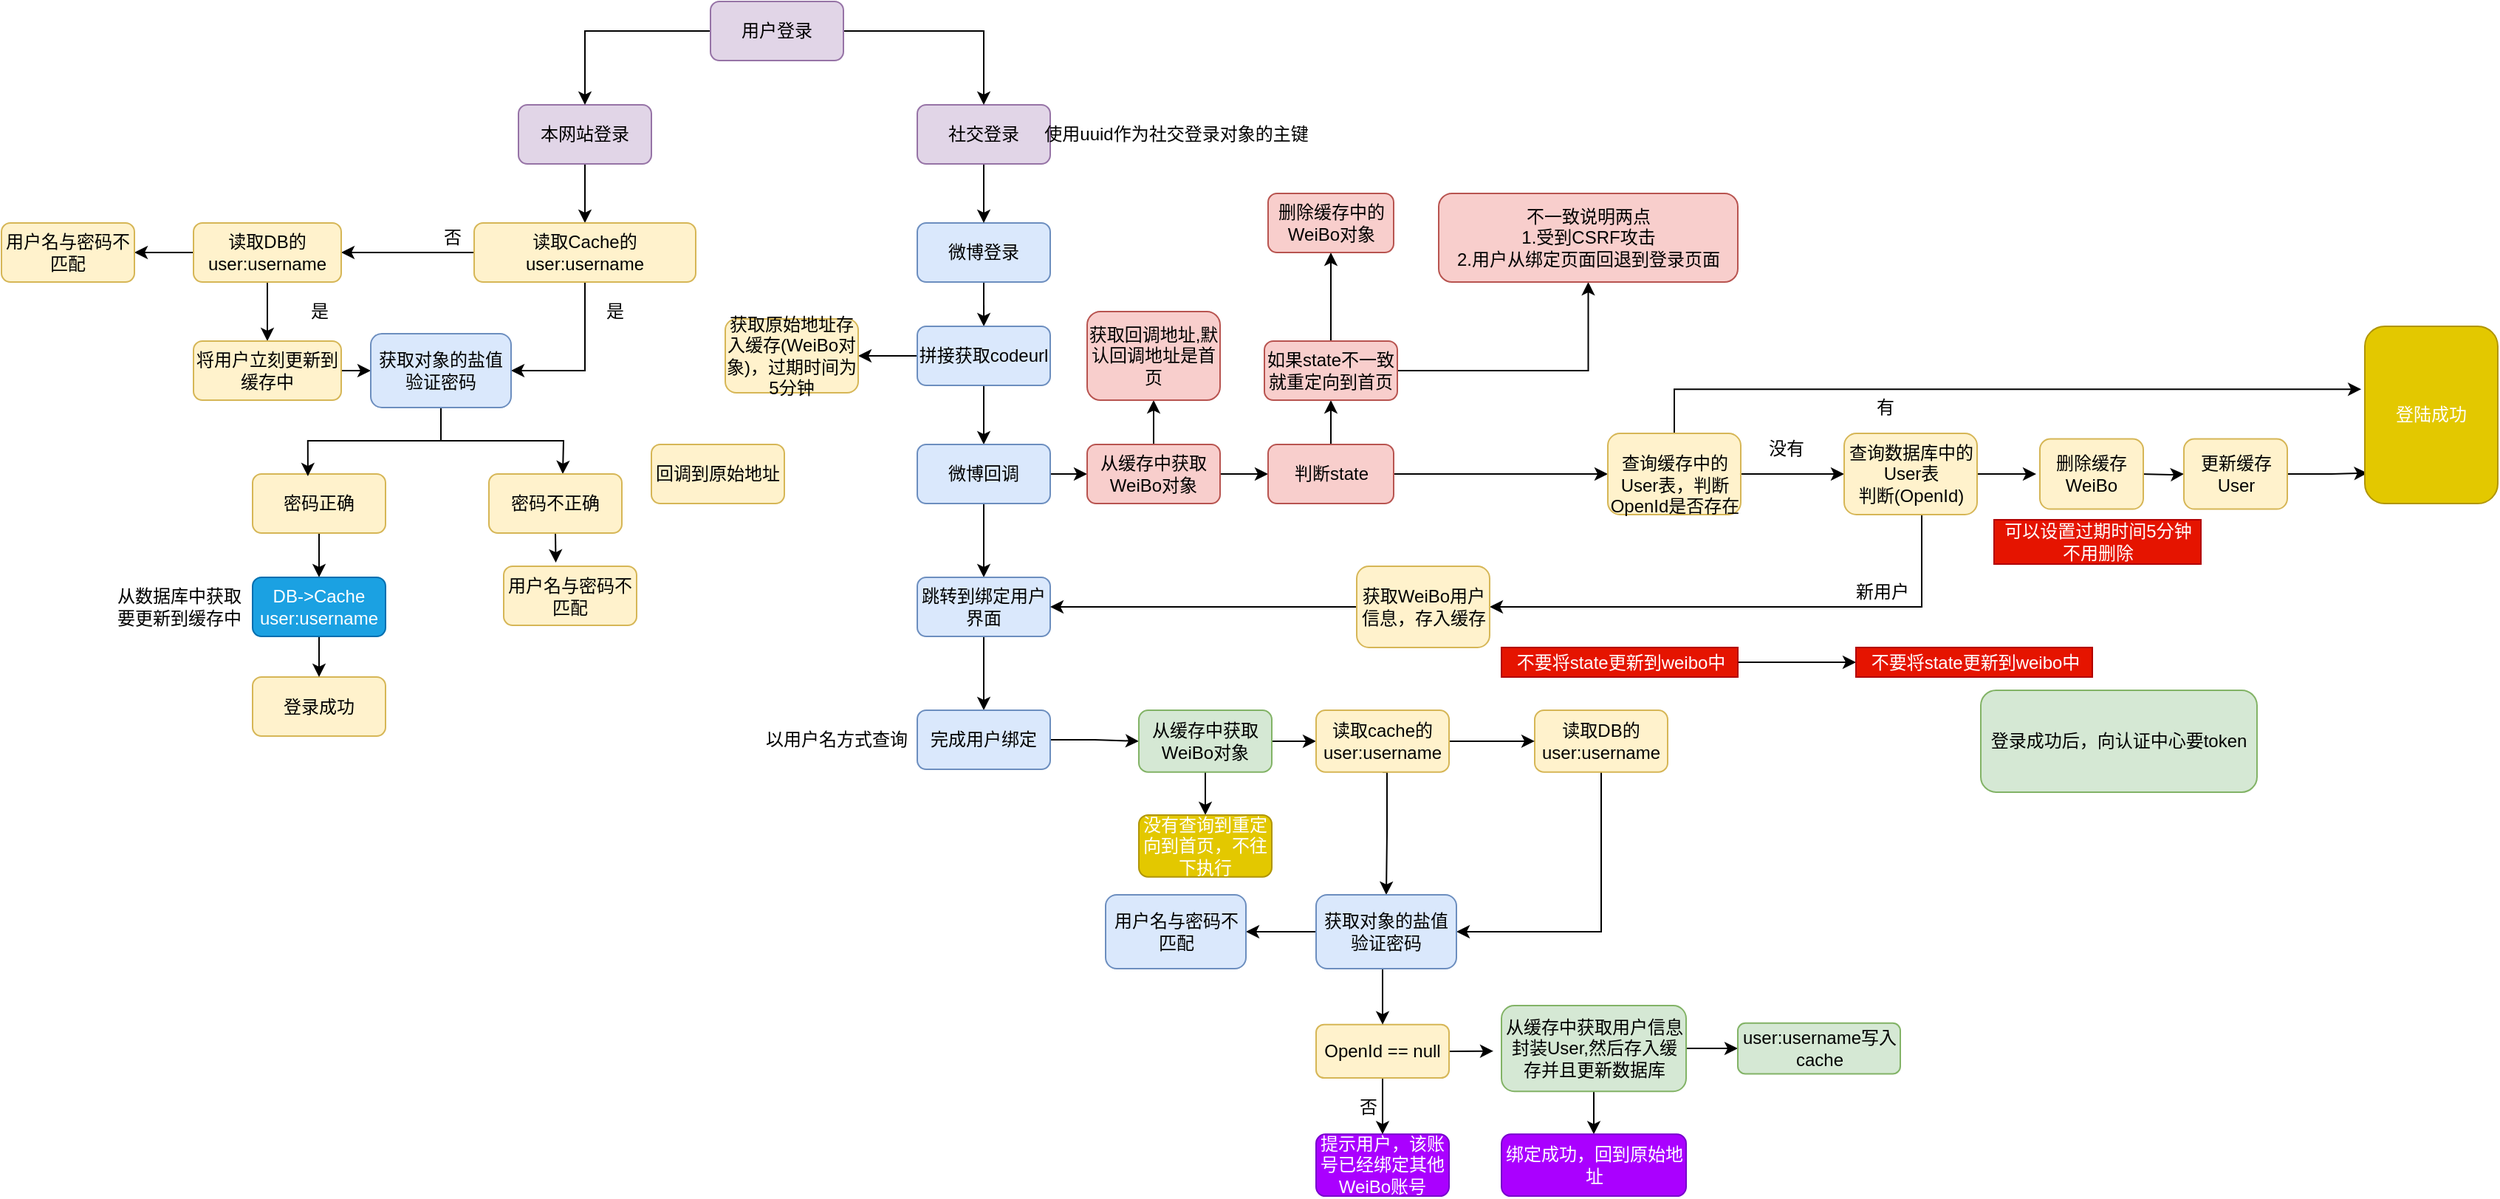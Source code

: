 <mxfile version="12.7.9" type="device"><diagram id="C10jqC5qbvKXT-lExyDx" name="Page-1"><mxGraphModel dx="1692" dy="1695" grid="1" gridSize="10" guides="1" tooltips="1" connect="1" arrows="1" fold="1" page="1" pageScale="1" pageWidth="827" pageHeight="1169" math="0" shadow="0"><root><mxCell id="0"/><mxCell id="1" parent="0"/><mxCell id="-JkqCCY3Glh2zOoINKNe-2" style="edgeStyle=orthogonalEdgeStyle;rounded=0;orthogonalLoop=1;jettySize=auto;html=1;exitX=0.5;exitY=1;exitDx=0;exitDy=0;" parent="1" source="-JkqCCY3Glh2zOoINKNe-1" edge="1"><mxGeometry relative="1" as="geometry"><mxPoint x="355.034" y="150" as="targetPoint"/></mxGeometry></mxCell><mxCell id="-JkqCCY3Glh2zOoINKNe-1" value="微博登录" style="rounded=1;whiteSpace=wrap;html=1;fillColor=#dae8fc;strokeColor=#6c8ebf;" parent="1" vertex="1"><mxGeometry x="310" y="80" width="90" height="40" as="geometry"/></mxCell><mxCell id="-JkqCCY3Glh2zOoINKNe-7" value="" style="edgeStyle=orthogonalEdgeStyle;rounded=0;orthogonalLoop=1;jettySize=auto;html=1;" parent="1" source="-JkqCCY3Glh2zOoINKNe-5" target="-JkqCCY3Glh2zOoINKNe-6" edge="1"><mxGeometry relative="1" as="geometry"/></mxCell><mxCell id="-JkqCCY3Glh2zOoINKNe-9" value="" style="edgeStyle=orthogonalEdgeStyle;rounded=0;orthogonalLoop=1;jettySize=auto;html=1;" parent="1" source="-JkqCCY3Glh2zOoINKNe-5" target="-JkqCCY3Glh2zOoINKNe-8" edge="1"><mxGeometry relative="1" as="geometry"/></mxCell><mxCell id="-JkqCCY3Glh2zOoINKNe-5" value="拼接获取codeurl" style="rounded=1;whiteSpace=wrap;html=1;fillColor=#dae8fc;strokeColor=#6c8ebf;" parent="1" vertex="1"><mxGeometry x="310" y="150" width="90" height="40" as="geometry"/></mxCell><mxCell id="-JkqCCY3Glh2zOoINKNe-55" value="" style="edgeStyle=orthogonalEdgeStyle;rounded=0;orthogonalLoop=1;jettySize=auto;html=1;startArrow=none;startFill=0;" parent="1" source="-JkqCCY3Glh2zOoINKNe-8" target="-JkqCCY3Glh2zOoINKNe-54" edge="1"><mxGeometry relative="1" as="geometry"/></mxCell><mxCell id="-JkqCCY3Glh2zOoINKNe-104" value="" style="edgeStyle=orthogonalEdgeStyle;rounded=0;orthogonalLoop=1;jettySize=auto;html=1;startArrow=none;startFill=0;" parent="1" source="-JkqCCY3Glh2zOoINKNe-8" target="-JkqCCY3Glh2zOoINKNe-103" edge="1"><mxGeometry relative="1" as="geometry"/></mxCell><mxCell id="-JkqCCY3Glh2zOoINKNe-8" value="微博回调" style="rounded=1;whiteSpace=wrap;html=1;fillColor=#dae8fc;strokeColor=#6c8ebf;direction=west;" parent="1" vertex="1"><mxGeometry x="310" y="230" width="90" height="40" as="geometry"/></mxCell><mxCell id="-JkqCCY3Glh2zOoINKNe-141" value="" style="edgeStyle=orthogonalEdgeStyle;rounded=0;orthogonalLoop=1;jettySize=auto;html=1;startFill=0;" parent="1" source="-JkqCCY3Glh2zOoINKNe-103" target="-JkqCCY3Glh2zOoINKNe-140" edge="1"><mxGeometry relative="1" as="geometry"/></mxCell><mxCell id="6_icwnMrSKOwkz7PgjV7-4" value="" style="edgeStyle=orthogonalEdgeStyle;rounded=0;orthogonalLoop=1;jettySize=auto;html=1;" parent="1" source="-JkqCCY3Glh2zOoINKNe-103" target="6_icwnMrSKOwkz7PgjV7-3" edge="1"><mxGeometry relative="1" as="geometry"/></mxCell><mxCell id="-JkqCCY3Glh2zOoINKNe-103" value="从缓存中获取WeiBo对象" style="rounded=1;whiteSpace=wrap;html=1;fillColor=#f8cecc;strokeColor=#b85450;direction=west;" parent="1" vertex="1"><mxGeometry x="425" y="230" width="90" height="40" as="geometry"/></mxCell><mxCell id="6_icwnMrSKOwkz7PgjV7-9" value="" style="edgeStyle=orthogonalEdgeStyle;rounded=0;orthogonalLoop=1;jettySize=auto;html=1;" parent="1" source="6_icwnMrSKOwkz7PgjV7-3" target="6_icwnMrSKOwkz7PgjV7-8" edge="1"><mxGeometry relative="1" as="geometry"/></mxCell><mxCell id="6_icwnMrSKOwkz7PgjV7-56" value="" style="edgeStyle=orthogonalEdgeStyle;rounded=0;orthogonalLoop=1;jettySize=auto;html=1;" parent="1" source="6_icwnMrSKOwkz7PgjV7-3" target="-JkqCCY3Glh2zOoINKNe-10" edge="1"><mxGeometry relative="1" as="geometry"><mxPoint x="660" y="250.0" as="targetPoint"/></mxGeometry></mxCell><mxCell id="6_icwnMrSKOwkz7PgjV7-3" value="判断state" style="rounded=1;whiteSpace=wrap;html=1;fillColor=#f8cecc;strokeColor=#b85450;direction=west;" parent="1" vertex="1"><mxGeometry x="547.5" y="230" width="85" height="40" as="geometry"/></mxCell><mxCell id="ijnEyJ6XGAFFW3QP-cBe-32" style="edgeStyle=orthogonalEdgeStyle;rounded=0;orthogonalLoop=1;jettySize=auto;html=1;exitX=0.5;exitY=1;exitDx=0;exitDy=0;entryX=0.5;entryY=0;entryDx=0;entryDy=0;" parent="1" source="6_icwnMrSKOwkz7PgjV7-8" target="ijnEyJ6XGAFFW3QP-cBe-31" edge="1"><mxGeometry relative="1" as="geometry"/></mxCell><mxCell id="ijnEyJ6XGAFFW3QP-cBe-37" value="" style="edgeStyle=orthogonalEdgeStyle;rounded=0;orthogonalLoop=1;jettySize=auto;html=1;" parent="1" source="6_icwnMrSKOwkz7PgjV7-8" target="ijnEyJ6XGAFFW3QP-cBe-36" edge="1"><mxGeometry relative="1" as="geometry"/></mxCell><mxCell id="6_icwnMrSKOwkz7PgjV7-8" value="如果state不一致就重定向到首页" style="rounded=1;whiteSpace=wrap;html=1;fillColor=#f8cecc;strokeColor=#b85450;direction=west;" parent="1" vertex="1"><mxGeometry x="545" y="160" width="90" height="40" as="geometry"/></mxCell><mxCell id="ijnEyJ6XGAFFW3QP-cBe-36" value="不一致说明两点&lt;br&gt;1.受到CSRF攻击&lt;br&gt;2.用户从绑定页面回退到登录页面" style="rounded=1;whiteSpace=wrap;html=1;fillColor=#f8cecc;strokeColor=#b85450;direction=west;" parent="1" vertex="1"><mxGeometry x="663" y="60" width="202.5" height="60" as="geometry"/></mxCell><mxCell id="-JkqCCY3Glh2zOoINKNe-140" value="获取回调地址,默认回调地址是首页" style="rounded=1;whiteSpace=wrap;html=1;fillColor=#f8cecc;strokeColor=#b85450;direction=west;" parent="1" vertex="1"><mxGeometry x="425" y="140" width="90" height="60" as="geometry"/></mxCell><mxCell id="-JkqCCY3Glh2zOoINKNe-57" value="" style="edgeStyle=orthogonalEdgeStyle;rounded=0;orthogonalLoop=1;jettySize=auto;html=1;startArrow=none;startFill=0;" parent="1" source="-JkqCCY3Glh2zOoINKNe-54" target="-JkqCCY3Glh2zOoINKNe-56" edge="1"><mxGeometry relative="1" as="geometry"/></mxCell><mxCell id="-JkqCCY3Glh2zOoINKNe-54" value="跳转到绑定用户界面" style="rounded=1;whiteSpace=wrap;html=1;fillColor=#dae8fc;strokeColor=#6c8ebf;direction=west;" parent="1" vertex="1"><mxGeometry x="310" y="320" width="90" height="40" as="geometry"/></mxCell><mxCell id="6_icwnMrSKOwkz7PgjV7-46" style="edgeStyle=orthogonalEdgeStyle;rounded=0;orthogonalLoop=1;jettySize=auto;html=1;exitX=0;exitY=0.5;exitDx=0;exitDy=0;entryX=1;entryY=0.5;entryDx=0;entryDy=0;" parent="1" source="-JkqCCY3Glh2zOoINKNe-56" target="-JkqCCY3Glh2zOoINKNe-116" edge="1"><mxGeometry relative="1" as="geometry"><Array as="points"><mxPoint x="430" y="431"/></Array></mxGeometry></mxCell><mxCell id="-JkqCCY3Glh2zOoINKNe-56" value="完成用户绑定" style="rounded=1;whiteSpace=wrap;html=1;fillColor=#dae8fc;strokeColor=#6c8ebf;direction=west;" parent="1" vertex="1"><mxGeometry x="310" y="410" width="90" height="40" as="geometry"/></mxCell><mxCell id="-JkqCCY3Glh2zOoINKNe-15" value="" style="edgeStyle=elbowEdgeStyle;rounded=0;orthogonalLoop=1;jettySize=auto;html=1;entryX=1.027;entryY=0.645;entryDx=0;entryDy=0;entryPerimeter=0;" parent="1" source="-JkqCCY3Glh2zOoINKNe-10" target="-JkqCCY3Glh2zOoINKNe-137" edge="1"><mxGeometry relative="1" as="geometry"><mxPoint x="1086.15" y="192.48" as="targetPoint"/><Array as="points"><mxPoint x="822.5" y="190"/><mxPoint x="857.5" y="163"/><mxPoint x="827.5" y="190"/></Array></mxGeometry></mxCell><mxCell id="-JkqCCY3Glh2zOoINKNe-16" value="有" style="text;html=1;align=center;verticalAlign=middle;resizable=0;points=[];labelBackgroundColor=#ffffff;" parent="-JkqCCY3Glh2zOoINKNe-15" vertex="1" connectable="0"><mxGeometry x="-0.305" y="-12" relative="1" as="geometry"><mxPoint as="offset"/></mxGeometry></mxCell><mxCell id="-JkqCCY3Glh2zOoINKNe-79" style="edgeStyle=orthogonalEdgeStyle;rounded=0;orthogonalLoop=1;jettySize=auto;html=1;exitX=0;exitY=0.5;exitDx=0;exitDy=0;entryX=1;entryY=0.5;entryDx=0;entryDy=0;startArrow=none;startFill=0;" parent="1" source="-JkqCCY3Glh2zOoINKNe-10" target="-JkqCCY3Glh2zOoINKNe-59" edge="1"><mxGeometry relative="1" as="geometry"/></mxCell><mxCell id="-JkqCCY3Glh2zOoINKNe-10" value="&lt;br&gt;查询缓存中的User表，判断OpenId是否存在" style="rounded=1;whiteSpace=wrap;html=1;fillColor=#fff2cc;strokeColor=#d6b656;direction=west;" parent="1" vertex="1"><mxGeometry x="777.5" y="222.5" width="90" height="55" as="geometry"/></mxCell><mxCell id="-JkqCCY3Glh2zOoINKNe-6" value="&lt;span&gt;获取原始地址存入缓存(WeiBo对象)，过期时间为5分钟&lt;/span&gt;" style="rounded=1;whiteSpace=wrap;html=1;fillColor=#fff2cc;strokeColor=#d6b656;" parent="1" vertex="1"><mxGeometry x="180" y="145" width="90" height="50" as="geometry"/></mxCell><mxCell id="6_icwnMrSKOwkz7PgjV7-16" value="" style="edgeStyle=orthogonalEdgeStyle;rounded=0;orthogonalLoop=1;jettySize=auto;html=1;" parent="1" source="-JkqCCY3Glh2zOoINKNe-59" edge="1"><mxGeometry relative="1" as="geometry"><mxPoint x="1067.5" y="250" as="targetPoint"/></mxGeometry></mxCell><mxCell id="ijnEyJ6XGAFFW3QP-cBe-28" value="" style="edgeStyle=orthogonalEdgeStyle;rounded=0;orthogonalLoop=1;jettySize=auto;html=1;" parent="1" source="-JkqCCY3Glh2zOoINKNe-59" target="ijnEyJ6XGAFFW3QP-cBe-27" edge="1"><mxGeometry relative="1" as="geometry"><Array as="points"><mxPoint x="990" y="340"/></Array></mxGeometry></mxCell><mxCell id="-JkqCCY3Glh2zOoINKNe-59" value="查询数据库中的User表&lt;br&gt;判断(OpenId)" style="rounded=1;whiteSpace=wrap;html=1;fillColor=#fff2cc;strokeColor=#d6b656;direction=west;" parent="1" vertex="1"><mxGeometry x="937.5" y="222.5" width="90" height="55" as="geometry"/></mxCell><mxCell id="ijnEyJ6XGAFFW3QP-cBe-30" style="edgeStyle=orthogonalEdgeStyle;rounded=0;orthogonalLoop=1;jettySize=auto;html=1;exitX=1;exitY=0.5;exitDx=0;exitDy=0;" parent="1" source="ijnEyJ6XGAFFW3QP-cBe-27" target="-JkqCCY3Glh2zOoINKNe-54" edge="1"><mxGeometry relative="1" as="geometry"/></mxCell><mxCell id="ijnEyJ6XGAFFW3QP-cBe-27" value="获取WeiBo用户信息，存入缓存" style="rounded=1;whiteSpace=wrap;html=1;fillColor=#fff2cc;strokeColor=#d6b656;direction=west;" parent="1" vertex="1"><mxGeometry x="607.5" y="312.5" width="90" height="55" as="geometry"/></mxCell><mxCell id="6_icwnMrSKOwkz7PgjV7-19" value="" style="edgeStyle=orthogonalEdgeStyle;rounded=0;orthogonalLoop=1;jettySize=auto;html=1;" parent="1" target="6_icwnMrSKOwkz7PgjV7-18" edge="1"><mxGeometry relative="1" as="geometry"><mxPoint x="1137.5" y="250" as="sourcePoint"/></mxGeometry></mxCell><mxCell id="6_icwnMrSKOwkz7PgjV7-20" style="edgeStyle=orthogonalEdgeStyle;rounded=0;orthogonalLoop=1;jettySize=auto;html=1;exitX=0;exitY=0.5;exitDx=0;exitDy=0;entryX=0.98;entryY=0.172;entryDx=0;entryDy=0;entryPerimeter=0;" parent="1" source="6_icwnMrSKOwkz7PgjV7-18" target="-JkqCCY3Glh2zOoINKNe-137" edge="1"><mxGeometry relative="1" as="geometry"><Array as="points"><mxPoint x="1267.5" y="250"/></Array></mxGeometry></mxCell><mxCell id="6_icwnMrSKOwkz7PgjV7-18" value="更新缓存&lt;br&gt;User" style="rounded=1;whiteSpace=wrap;html=1;fillColor=#fff2cc;strokeColor=#d6b656;direction=west;" parent="1" vertex="1"><mxGeometry x="1167.5" y="226.26" width="70" height="47.5" as="geometry"/></mxCell><mxCell id="-JkqCCY3Glh2zOoINKNe-80" value="没有" style="text;html=1;align=center;verticalAlign=middle;resizable=0;points=[];autosize=1;" parent="1" vertex="1"><mxGeometry x="877.5" y="222.5" width="40" height="20" as="geometry"/></mxCell><mxCell id="-JkqCCY3Glh2zOoINKNe-82" value="以用户名方式查询" style="text;html=1;align=center;verticalAlign=middle;resizable=0;points=[];autosize=1;" parent="1" vertex="1"><mxGeometry x="200" y="420" width="110" height="20" as="geometry"/></mxCell><mxCell id="-JkqCCY3Glh2zOoINKNe-158" style="edgeStyle=orthogonalEdgeStyle;rounded=0;orthogonalLoop=1;jettySize=auto;html=1;exitX=0.5;exitY=0;exitDx=0;exitDy=0;startFill=0;entryX=1;entryY=0.5;entryDx=0;entryDy=0;" parent="1" source="-JkqCCY3Glh2zOoINKNe-86" target="Na80WzFhb6DCK0pcRjha-67" edge="1"><mxGeometry relative="1" as="geometry"><mxPoint x="773" y="480" as="targetPoint"/></mxGeometry></mxCell><mxCell id="-JkqCCY3Glh2zOoINKNe-86" value="读取DB的user:username" style="rounded=1;whiteSpace=wrap;html=1;fillColor=#fff2cc;strokeColor=#d6b656;direction=west;" parent="1" vertex="1"><mxGeometry x="728" y="410" width="90" height="41.88" as="geometry"/></mxCell><mxCell id="-JkqCCY3Glh2zOoINKNe-137" value="登陆成功" style="rounded=1;whiteSpace=wrap;html=1;fillColor=#e3c800;strokeColor=#B09500;direction=west;fontColor=#ffffff;" parent="1" vertex="1"><mxGeometry x="1290" y="150" width="90" height="120" as="geometry"/></mxCell><mxCell id="-JkqCCY3Glh2zOoINKNe-136" value="" style="edgeStyle=orthogonalEdgeStyle;rounded=0;orthogonalLoop=1;jettySize=auto;html=1;startFill=0;" parent="1" source="-JkqCCY3Glh2zOoINKNe-116" target="-JkqCCY3Glh2zOoINKNe-135" edge="1"><mxGeometry relative="1" as="geometry"/></mxCell><mxCell id="Na80WzFhb6DCK0pcRjha-29" value="" style="edgeStyle=orthogonalEdgeStyle;rounded=0;orthogonalLoop=1;jettySize=auto;html=1;" edge="1" parent="1" source="-JkqCCY3Glh2zOoINKNe-116" target="Na80WzFhb6DCK0pcRjha-28"><mxGeometry relative="1" as="geometry"/></mxCell><mxCell id="-JkqCCY3Glh2zOoINKNe-116" value="从缓存中获取WeiBo对象&lt;br&gt;" style="rounded=1;whiteSpace=wrap;html=1;fillColor=#d5e8d4;strokeColor=#82b366;direction=west;" parent="1" vertex="1"><mxGeometry x="460" y="410.0" width="90" height="41.88" as="geometry"/></mxCell><mxCell id="Na80WzFhb6DCK0pcRjha-30" style="edgeStyle=orthogonalEdgeStyle;rounded=0;orthogonalLoop=1;jettySize=auto;html=1;exitX=0;exitY=0.5;exitDx=0;exitDy=0;entryX=1;entryY=0.5;entryDx=0;entryDy=0;" edge="1" parent="1" source="Na80WzFhb6DCK0pcRjha-28" target="-JkqCCY3Glh2zOoINKNe-86"><mxGeometry relative="1" as="geometry"/></mxCell><mxCell id="Na80WzFhb6DCK0pcRjha-70" style="edgeStyle=orthogonalEdgeStyle;rounded=0;orthogonalLoop=1;jettySize=auto;html=1;exitX=0.5;exitY=0;exitDx=0;exitDy=0;entryX=0.5;entryY=0;entryDx=0;entryDy=0;" edge="1" parent="1" source="Na80WzFhb6DCK0pcRjha-28" target="Na80WzFhb6DCK0pcRjha-67"><mxGeometry relative="1" as="geometry"><Array as="points"><mxPoint x="628" y="452"/><mxPoint x="628" y="493"/><mxPoint x="628" y="493"/></Array></mxGeometry></mxCell><mxCell id="Na80WzFhb6DCK0pcRjha-28" value="&lt;span style=&quot;white-space: normal&quot;&gt;读取cache的user:username&lt;br&gt;&lt;/span&gt;" style="rounded=1;whiteSpace=wrap;html=1;fillColor=#fff2cc;strokeColor=#d6b656;direction=west;" vertex="1" parent="1"><mxGeometry x="580" y="410.0" width="90" height="41.88" as="geometry"/></mxCell><mxCell id="-JkqCCY3Glh2zOoINKNe-135" value="没有查询到重定向到首页，不往下执行" style="rounded=1;whiteSpace=wrap;html=1;fillColor=#e3c800;strokeColor=#B09500;direction=west;fontColor=#ffffff;" parent="1" vertex="1"><mxGeometry x="460" y="480.94" width="90" height="41.88" as="geometry"/></mxCell><mxCell id="ijnEyJ6XGAFFW3QP-cBe-8" value="新用户" style="text;html=1;align=center;verticalAlign=middle;resizable=0;points=[];autosize=1;" parent="1" vertex="1"><mxGeometry x="937.5" y="320" width="50" height="20" as="geometry"/></mxCell><mxCell id="ijnEyJ6XGAFFW3QP-cBe-13" value="登录成功后，向认证中心要token" style="rounded=1;whiteSpace=wrap;html=1;fillColor=#d5e8d4;strokeColor=#82b366;" parent="1" vertex="1"><mxGeometry x="1030" y="396.44" width="187" height="69" as="geometry"/></mxCell><mxCell id="ijnEyJ6XGAFFW3QP-cBe-22" value="删除缓存WeiBo" style="rounded=1;whiteSpace=wrap;html=1;fillColor=#fff2cc;strokeColor=#d6b656;direction=west;" parent="1" vertex="1"><mxGeometry x="1070" y="226.26" width="70" height="47.5" as="geometry"/></mxCell><mxCell id="ijnEyJ6XGAFFW3QP-cBe-26" value="可以设置过期时间5分钟&lt;br&gt;不用删除" style="text;html=1;align=center;verticalAlign=middle;resizable=0;points=[];autosize=1;fillColor=#e51400;strokeColor=#B20000;fontColor=#ffffff;" parent="1" vertex="1"><mxGeometry x="1039" y="281" width="140" height="30" as="geometry"/></mxCell><mxCell id="ijnEyJ6XGAFFW3QP-cBe-31" value="删除缓存中的WeiBo对象" style="rounded=1;whiteSpace=wrap;html=1;fillColor=#f8cecc;strokeColor=#b85450;direction=west;" parent="1" vertex="1"><mxGeometry x="547.5" y="60" width="85" height="40" as="geometry"/></mxCell><mxCell id="ijnEyJ6XGAFFW3QP-cBe-41" value="" style="edgeStyle=orthogonalEdgeStyle;rounded=0;orthogonalLoop=1;jettySize=auto;html=1;" parent="1" source="ijnEyJ6XGAFFW3QP-cBe-33" target="ijnEyJ6XGAFFW3QP-cBe-40" edge="1"><mxGeometry relative="1" as="geometry"/></mxCell><mxCell id="ijnEyJ6XGAFFW3QP-cBe-33" value="不要将state更新到weibo中" style="text;html=1;align=center;verticalAlign=middle;resizable=0;points=[];autosize=1;fillColor=#e51400;strokeColor=#B20000;fontColor=#ffffff;" parent="1" vertex="1"><mxGeometry x="705.5" y="367.5" width="160" height="20" as="geometry"/></mxCell><mxCell id="ijnEyJ6XGAFFW3QP-cBe-40" value="不要将state更新到weibo中" style="text;html=1;align=center;verticalAlign=middle;resizable=0;points=[];autosize=1;fillColor=#e51400;strokeColor=#B20000;fontColor=#ffffff;" parent="1" vertex="1"><mxGeometry x="945.5" y="367.5" width="160" height="20" as="geometry"/></mxCell><mxCell id="Na80WzFhb6DCK0pcRjha-10" style="edgeStyle=orthogonalEdgeStyle;rounded=0;orthogonalLoop=1;jettySize=auto;html=1;exitX=0.5;exitY=1;exitDx=0;exitDy=0;entryX=0.5;entryY=0;entryDx=0;entryDy=0;" edge="1" parent="1" source="Na80WzFhb6DCK0pcRjha-1" target="-JkqCCY3Glh2zOoINKNe-1"><mxGeometry relative="1" as="geometry"/></mxCell><mxCell id="Na80WzFhb6DCK0pcRjha-1" value="社交登录" style="rounded=1;whiteSpace=wrap;html=1;fillColor=#e1d5e7;strokeColor=#9673a6;" vertex="1" parent="1"><mxGeometry x="310" width="90" height="40" as="geometry"/></mxCell><mxCell id="Na80WzFhb6DCK0pcRjha-9" value="" style="edgeStyle=orthogonalEdgeStyle;rounded=0;orthogonalLoop=1;jettySize=auto;html=1;" edge="1" parent="1" source="Na80WzFhb6DCK0pcRjha-2" target="Na80WzFhb6DCK0pcRjha-8"><mxGeometry relative="1" as="geometry"/></mxCell><mxCell id="Na80WzFhb6DCK0pcRjha-2" value="本网站登录" style="rounded=1;whiteSpace=wrap;html=1;fillColor=#e1d5e7;strokeColor=#9673a6;" vertex="1" parent="1"><mxGeometry x="40" width="90" height="40" as="geometry"/></mxCell><mxCell id="Na80WzFhb6DCK0pcRjha-12" value="" style="edgeStyle=orthogonalEdgeStyle;rounded=0;orthogonalLoop=1;jettySize=auto;html=1;entryX=1;entryY=0.5;entryDx=0;entryDy=0;" edge="1" parent="1" source="Na80WzFhb6DCK0pcRjha-8" target="Na80WzFhb6DCK0pcRjha-75"><mxGeometry relative="1" as="geometry"><mxPoint x="85.0" y="160" as="targetPoint"/></mxGeometry></mxCell><mxCell id="Na80WzFhb6DCK0pcRjha-15" value="" style="edgeStyle=orthogonalEdgeStyle;rounded=0;orthogonalLoop=1;jettySize=auto;html=1;" edge="1" parent="1" source="Na80WzFhb6DCK0pcRjha-8" target="Na80WzFhb6DCK0pcRjha-14"><mxGeometry relative="1" as="geometry"/></mxCell><mxCell id="Na80WzFhb6DCK0pcRjha-8" value="读取Cache的user:username" style="rounded=1;whiteSpace=wrap;html=1;fillColor=#fff2cc;strokeColor=#d6b656;" vertex="1" parent="1"><mxGeometry x="10" y="80" width="150" height="40" as="geometry"/></mxCell><mxCell id="Na80WzFhb6DCK0pcRjha-64" style="edgeStyle=orthogonalEdgeStyle;rounded=0;orthogonalLoop=1;jettySize=auto;html=1;exitX=0;exitY=0.5;exitDx=0;exitDy=0;entryX=1;entryY=0.5;entryDx=0;entryDy=0;" edge="1" parent="1" source="Na80WzFhb6DCK0pcRjha-14" target="Na80WzFhb6DCK0pcRjha-23"><mxGeometry relative="1" as="geometry"/></mxCell><mxCell id="Na80WzFhb6DCK0pcRjha-91" value="" style="edgeStyle=orthogonalEdgeStyle;rounded=0;orthogonalLoop=1;jettySize=auto;html=1;" edge="1" parent="1" source="Na80WzFhb6DCK0pcRjha-14" target="Na80WzFhb6DCK0pcRjha-90"><mxGeometry relative="1" as="geometry"/></mxCell><mxCell id="Na80WzFhb6DCK0pcRjha-14" value="读取DB的user:username" style="rounded=1;whiteSpace=wrap;html=1;fillColor=#fff2cc;strokeColor=#d6b656;" vertex="1" parent="1"><mxGeometry x="-180" y="80" width="100" height="40" as="geometry"/></mxCell><mxCell id="Na80WzFhb6DCK0pcRjha-92" style="edgeStyle=orthogonalEdgeStyle;rounded=0;orthogonalLoop=1;jettySize=auto;html=1;exitX=1;exitY=0.5;exitDx=0;exitDy=0;entryX=0;entryY=0.5;entryDx=0;entryDy=0;" edge="1" parent="1" source="Na80WzFhb6DCK0pcRjha-90" target="Na80WzFhb6DCK0pcRjha-75"><mxGeometry relative="1" as="geometry"/></mxCell><mxCell id="Na80WzFhb6DCK0pcRjha-90" value="将用户立刻更新到缓存中" style="rounded=1;whiteSpace=wrap;html=1;fillColor=#fff2cc;strokeColor=#d6b656;" vertex="1" parent="1"><mxGeometry x="-180" y="160" width="100" height="40" as="geometry"/></mxCell><mxCell id="Na80WzFhb6DCK0pcRjha-23" value="用户名与密码不匹配" style="rounded=1;whiteSpace=wrap;html=1;fillColor=#fff2cc;strokeColor=#d6b656;" vertex="1" parent="1"><mxGeometry x="-310" y="80" width="90" height="40" as="geometry"/></mxCell><mxCell id="Na80WzFhb6DCK0pcRjha-84" style="edgeStyle=orthogonalEdgeStyle;rounded=0;orthogonalLoop=1;jettySize=auto;html=1;exitX=0.5;exitY=1;exitDx=0;exitDy=0;entryX=0.5;entryY=0;entryDx=0;entryDy=0;" edge="1" parent="1" source="Na80WzFhb6DCK0pcRjha-25" target="Na80WzFhb6DCK0pcRjha-83"><mxGeometry relative="1" as="geometry"/></mxCell><mxCell id="Na80WzFhb6DCK0pcRjha-25" value="密码正确" style="rounded=1;whiteSpace=wrap;html=1;fillColor=#fff2cc;strokeColor=#d6b656;" vertex="1" parent="1"><mxGeometry x="-140" y="250" width="90" height="40" as="geometry"/></mxCell><mxCell id="Na80WzFhb6DCK0pcRjha-81" value="登录成功" style="rounded=1;whiteSpace=wrap;html=1;fillColor=#fff2cc;strokeColor=#d6b656;" vertex="1" parent="1"><mxGeometry x="-140" y="387.5" width="90" height="40" as="geometry"/></mxCell><mxCell id="Na80WzFhb6DCK0pcRjha-4" style="edgeStyle=orthogonalEdgeStyle;rounded=0;orthogonalLoop=1;jettySize=auto;html=1;exitX=1;exitY=0.5;exitDx=0;exitDy=0;entryX=0.5;entryY=0;entryDx=0;entryDy=0;" edge="1" parent="1" source="Na80WzFhb6DCK0pcRjha-3" target="Na80WzFhb6DCK0pcRjha-1"><mxGeometry relative="1" as="geometry"/></mxCell><mxCell id="Na80WzFhb6DCK0pcRjha-5" style="edgeStyle=orthogonalEdgeStyle;rounded=0;orthogonalLoop=1;jettySize=auto;html=1;exitX=0;exitY=0.5;exitDx=0;exitDy=0;entryX=0.5;entryY=0;entryDx=0;entryDy=0;" edge="1" parent="1" source="Na80WzFhb6DCK0pcRjha-3" target="Na80WzFhb6DCK0pcRjha-2"><mxGeometry relative="1" as="geometry"/></mxCell><mxCell id="Na80WzFhb6DCK0pcRjha-3" value="用户登录" style="rounded=1;whiteSpace=wrap;html=1;fillColor=#e1d5e7;strokeColor=#9673a6;" vertex="1" parent="1"><mxGeometry x="170" y="-70" width="90" height="40" as="geometry"/></mxCell><mxCell id="Na80WzFhb6DCK0pcRjha-6" value="使用uuid作为社交登录对象的主键" style="text;html=1;align=center;verticalAlign=middle;resizable=0;points=[];autosize=1;" vertex="1" parent="1"><mxGeometry x="390" y="10" width="190" height="20" as="geometry"/></mxCell><mxCell id="Na80WzFhb6DCK0pcRjha-13" value="是" style="text;html=1;align=center;verticalAlign=middle;resizable=0;points=[];autosize=1;" vertex="1" parent="1"><mxGeometry x="90" y="130" width="30" height="20" as="geometry"/></mxCell><mxCell id="Na80WzFhb6DCK0pcRjha-16" value="否" style="text;html=1;align=center;verticalAlign=middle;resizable=0;points=[];autosize=1;" vertex="1" parent="1"><mxGeometry x="-20" y="80" width="30" height="20" as="geometry"/></mxCell><mxCell id="Na80WzFhb6DCK0pcRjha-21" value="是" style="text;html=1;align=center;verticalAlign=middle;resizable=0;points=[];autosize=1;" vertex="1" parent="1"><mxGeometry x="-110" y="130" width="30" height="20" as="geometry"/></mxCell><mxCell id="Na80WzFhb6DCK0pcRjha-57" style="edgeStyle=orthogonalEdgeStyle;rounded=0;orthogonalLoop=1;jettySize=auto;html=1;exitX=0.5;exitY=0;exitDx=0;exitDy=0;entryX=0.5;entryY=1;entryDx=0;entryDy=0;" edge="1" parent="1" source="Na80WzFhb6DCK0pcRjha-38" target="Na80WzFhb6DCK0pcRjha-40"><mxGeometry relative="1" as="geometry"/></mxCell><mxCell id="Na80WzFhb6DCK0pcRjha-61" style="edgeStyle=orthogonalEdgeStyle;rounded=0;orthogonalLoop=1;jettySize=auto;html=1;exitX=0;exitY=0.5;exitDx=0;exitDy=0;entryX=1;entryY=0.5;entryDx=0;entryDy=0;" edge="1" parent="1" source="Na80WzFhb6DCK0pcRjha-38" target="Na80WzFhb6DCK0pcRjha-39"><mxGeometry relative="1" as="geometry"/></mxCell><mxCell id="Na80WzFhb6DCK0pcRjha-38" value="从缓存中获取用户信息&lt;br&gt;封装User,然后存入缓存并且更新数据库" style="rounded=1;whiteSpace=wrap;html=1;fillColor=#d5e8d4;strokeColor=#82b366;direction=west;" vertex="1" parent="1"><mxGeometry x="705.5" y="610.0" width="125" height="58.11" as="geometry"/></mxCell><mxCell id="Na80WzFhb6DCK0pcRjha-39" value="user:username写入cache" style="rounded=1;whiteSpace=wrap;html=1;fillColor=#d5e8d4;strokeColor=#82b366;direction=west;" vertex="1" parent="1"><mxGeometry x="865.5" y="621.89" width="110" height="34.34" as="geometry"/></mxCell><mxCell id="Na80WzFhb6DCK0pcRjha-40" value="绑定成功，回到原始地址" style="rounded=1;whiteSpace=wrap;html=1;fillColor=#aa00ff;strokeColor=#7700CC;direction=west;fontColor=#ffffff;" vertex="1" parent="1"><mxGeometry x="705.5" y="697.18" width="125" height="41.88" as="geometry"/></mxCell><mxCell id="Na80WzFhb6DCK0pcRjha-41" value="提示用户，该账号已经绑定其他WeiBo账号" style="rounded=1;whiteSpace=wrap;html=1;fillColor=#aa00ff;strokeColor=#7700CC;direction=west;fontColor=#ffffff;" vertex="1" parent="1"><mxGeometry x="580" y="697.18" width="90" height="41.88" as="geometry"/></mxCell><mxCell id="Na80WzFhb6DCK0pcRjha-56" style="edgeStyle=orthogonalEdgeStyle;rounded=0;orthogonalLoop=1;jettySize=auto;html=1;exitX=0.5;exitY=0;exitDx=0;exitDy=0;entryX=0.5;entryY=1;entryDx=0;entryDy=0;" edge="1" parent="1" source="Na80WzFhb6DCK0pcRjha-44" target="Na80WzFhb6DCK0pcRjha-41"><mxGeometry relative="1" as="geometry"/></mxCell><mxCell id="Na80WzFhb6DCK0pcRjha-63" style="edgeStyle=orthogonalEdgeStyle;rounded=0;orthogonalLoop=1;jettySize=auto;html=1;exitX=0;exitY=0.5;exitDx=0;exitDy=0;" edge="1" parent="1" source="Na80WzFhb6DCK0pcRjha-44"><mxGeometry relative="1" as="geometry"><mxPoint x="700" y="640.86" as="targetPoint"/></mxGeometry></mxCell><mxCell id="Na80WzFhb6DCK0pcRjha-44" value="OpenId == null" style="rounded=1;whiteSpace=wrap;html=1;fillColor=#fff2cc;strokeColor=#d6b656;direction=west;" vertex="1" parent="1"><mxGeometry x="580" y="622.82" width="90" height="36.24" as="geometry"/></mxCell><mxCell id="Na80WzFhb6DCK0pcRjha-48" value="否" style="text;html=1;align=center;verticalAlign=middle;resizable=0;points=[];autosize=1;" vertex="1" parent="1"><mxGeometry x="600" y="669.06" width="30" height="20" as="geometry"/></mxCell><mxCell id="Na80WzFhb6DCK0pcRjha-73" value="" style="edgeStyle=orthogonalEdgeStyle;rounded=0;orthogonalLoop=1;jettySize=auto;html=1;" edge="1" parent="1" source="Na80WzFhb6DCK0pcRjha-67" target="Na80WzFhb6DCK0pcRjha-72"><mxGeometry relative="1" as="geometry"/></mxCell><mxCell id="Na80WzFhb6DCK0pcRjha-74" style="edgeStyle=orthogonalEdgeStyle;rounded=0;orthogonalLoop=1;jettySize=auto;html=1;exitX=0.5;exitY=1;exitDx=0;exitDy=0;entryX=0.5;entryY=1;entryDx=0;entryDy=0;" edge="1" parent="1" source="Na80WzFhb6DCK0pcRjha-67" target="Na80WzFhb6DCK0pcRjha-44"><mxGeometry relative="1" as="geometry"/></mxCell><mxCell id="Na80WzFhb6DCK0pcRjha-67" value="获取对象的盐值&lt;br&gt;验证密码" style="rounded=1;whiteSpace=wrap;html=1;fillColor=#dae8fc;strokeColor=#6c8ebf;" vertex="1" parent="1"><mxGeometry x="580" y="535" width="95" height="50" as="geometry"/></mxCell><mxCell id="Na80WzFhb6DCK0pcRjha-72" value="用户名与密码不匹配" style="rounded=1;whiteSpace=wrap;html=1;fillColor=#dae8fc;strokeColor=#6c8ebf;" vertex="1" parent="1"><mxGeometry x="437.5" y="535" width="95" height="50" as="geometry"/></mxCell><mxCell id="Na80WzFhb6DCK0pcRjha-78" style="edgeStyle=orthogonalEdgeStyle;rounded=0;orthogonalLoop=1;jettySize=auto;html=1;exitX=0.5;exitY=1;exitDx=0;exitDy=0;entryX=0.416;entryY=0.038;entryDx=0;entryDy=0;entryPerimeter=0;" edge="1" parent="1" source="Na80WzFhb6DCK0pcRjha-75" target="Na80WzFhb6DCK0pcRjha-25"><mxGeometry relative="1" as="geometry"/></mxCell><mxCell id="Na80WzFhb6DCK0pcRjha-80" style="edgeStyle=orthogonalEdgeStyle;rounded=0;orthogonalLoop=1;jettySize=auto;html=1;exitX=0.5;exitY=1;exitDx=0;exitDy=0;" edge="1" parent="1" source="Na80WzFhb6DCK0pcRjha-75"><mxGeometry relative="1" as="geometry"><mxPoint x="70" y="250.0" as="targetPoint"/></mxGeometry></mxCell><mxCell id="Na80WzFhb6DCK0pcRjha-75" value="获取对象的盐值&lt;br&gt;验证密码" style="rounded=1;whiteSpace=wrap;html=1;fillColor=#dae8fc;strokeColor=#6c8ebf;" vertex="1" parent="1"><mxGeometry x="-60" y="155" width="95" height="50" as="geometry"/></mxCell><mxCell id="Na80WzFhb6DCK0pcRjha-76" value="回调到原始地址" style="rounded=1;whiteSpace=wrap;html=1;fillColor=#fff2cc;strokeColor=#d6b656;" vertex="1" parent="1"><mxGeometry x="130" y="230.01" width="90" height="40" as="geometry"/></mxCell><mxCell id="Na80WzFhb6DCK0pcRjha-88" style="edgeStyle=orthogonalEdgeStyle;rounded=0;orthogonalLoop=1;jettySize=auto;html=1;exitX=0.5;exitY=1;exitDx=0;exitDy=0;" edge="1" parent="1" source="Na80WzFhb6DCK0pcRjha-79"><mxGeometry relative="1" as="geometry"><mxPoint x="65.276" y="310.0" as="targetPoint"/></mxGeometry></mxCell><mxCell id="Na80WzFhb6DCK0pcRjha-79" value="密码不正确" style="rounded=1;whiteSpace=wrap;html=1;fillColor=#fff2cc;strokeColor=#d6b656;" vertex="1" parent="1"><mxGeometry x="20" y="250" width="90" height="40" as="geometry"/></mxCell><mxCell id="Na80WzFhb6DCK0pcRjha-85" style="edgeStyle=orthogonalEdgeStyle;rounded=0;orthogonalLoop=1;jettySize=auto;html=1;exitX=0.5;exitY=1;exitDx=0;exitDy=0;entryX=0.5;entryY=0;entryDx=0;entryDy=0;" edge="1" parent="1" source="Na80WzFhb6DCK0pcRjha-83" target="Na80WzFhb6DCK0pcRjha-81"><mxGeometry relative="1" as="geometry"/></mxCell><mxCell id="Na80WzFhb6DCK0pcRjha-83" value="DB-&amp;gt;Cache&lt;br&gt;user:username" style="rounded=1;whiteSpace=wrap;html=1;fillColor=#1ba1e2;strokeColor=#006EAF;fontColor=#ffffff;" vertex="1" parent="1"><mxGeometry x="-140" y="320" width="90" height="40" as="geometry"/></mxCell><mxCell id="Na80WzFhb6DCK0pcRjha-86" value="从数据库中获取&lt;br&gt;要更新到缓存中" style="text;html=1;align=center;verticalAlign=middle;resizable=0;points=[];autosize=1;" vertex="1" parent="1"><mxGeometry x="-240" y="325" width="100" height="30" as="geometry"/></mxCell><mxCell id="Na80WzFhb6DCK0pcRjha-87" value="用户名与密码不匹配" style="rounded=1;whiteSpace=wrap;html=1;fillColor=#fff2cc;strokeColor=#d6b656;" vertex="1" parent="1"><mxGeometry x="30" y="312.5" width="90" height="40" as="geometry"/></mxCell></root></mxGraphModel></diagram></mxfile>